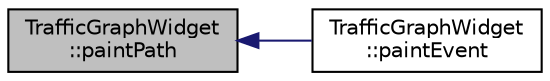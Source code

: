 digraph "TrafficGraphWidget::paintPath"
{
  edge [fontname="Helvetica",fontsize="10",labelfontname="Helvetica",labelfontsize="10"];
  node [fontname="Helvetica",fontsize="10",shape=record];
  rankdir="LR";
  Node20 [label="TrafficGraphWidget\l::paintPath",height=0.2,width=0.4,color="black", fillcolor="grey75", style="filled", fontcolor="black"];
  Node20 -> Node21 [dir="back",color="midnightblue",fontsize="10",style="solid",fontname="Helvetica"];
  Node21 [label="TrafficGraphWidget\l::paintEvent",height=0.2,width=0.4,color="black", fillcolor="white", style="filled",URL="$d3/dc6/class_traffic_graph_widget.html#a728112be94b731a17ff36136e48adcb2"];
}
